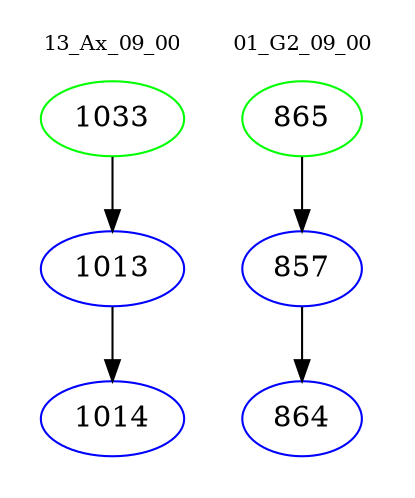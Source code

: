 digraph{
subgraph cluster_0 {
color = white
label = "13_Ax_09_00";
fontsize=10;
T0_1033 [label="1033", color="green"]
T0_1033 -> T0_1013 [color="black"]
T0_1013 [label="1013", color="blue"]
T0_1013 -> T0_1014 [color="black"]
T0_1014 [label="1014", color="blue"]
}
subgraph cluster_1 {
color = white
label = "01_G2_09_00";
fontsize=10;
T1_865 [label="865", color="green"]
T1_865 -> T1_857 [color="black"]
T1_857 [label="857", color="blue"]
T1_857 -> T1_864 [color="black"]
T1_864 [label="864", color="blue"]
}
}
